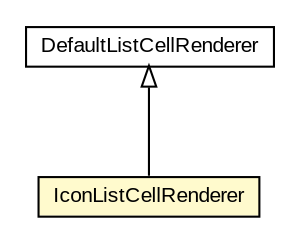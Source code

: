 #!/usr/local/bin/dot
#
# Class diagram 
# Generated by UMLGraph version 5.3 (http://www.umlgraph.org/)
#

digraph G {
	edge [fontname="arial",fontsize=10,labelfontname="arial",labelfontsize=10];
	node [fontname="arial",fontsize=10,shape=plaintext];
	nodesep=0.25;
	ranksep=0.5;
	// context.arch.intelligibility.presenters.ContextIcons.IconListCellRenderer
	c150686 [label=<<table title="context.arch.intelligibility.presenters.ContextIcons.IconListCellRenderer" border="0" cellborder="1" cellspacing="0" cellpadding="2" port="p" bgcolor="lemonChiffon" href="./ContextIcons.IconListCellRenderer.html">
		<tr><td><table border="0" cellspacing="0" cellpadding="1">
<tr><td align="center" balign="center"> IconListCellRenderer </td></tr>
		</table></td></tr>
		</table>>, fontname="arial", fontcolor="black", fontsize=10.0];
	//context.arch.intelligibility.presenters.ContextIcons.IconListCellRenderer extends javax.swing.DefaultListCellRenderer
	c150728:p -> c150686:p [dir=back,arrowtail=empty];
	// javax.swing.DefaultListCellRenderer
	c150728 [label=<<table title="javax.swing.DefaultListCellRenderer" border="0" cellborder="1" cellspacing="0" cellpadding="2" port="p" href="http://java.sun.com/j2se/1.4.2/docs/api/javax/swing/DefaultListCellRenderer.html">
		<tr><td><table border="0" cellspacing="0" cellpadding="1">
<tr><td align="center" balign="center"> DefaultListCellRenderer </td></tr>
		</table></td></tr>
		</table>>, fontname="arial", fontcolor="black", fontsize=10.0];
}

